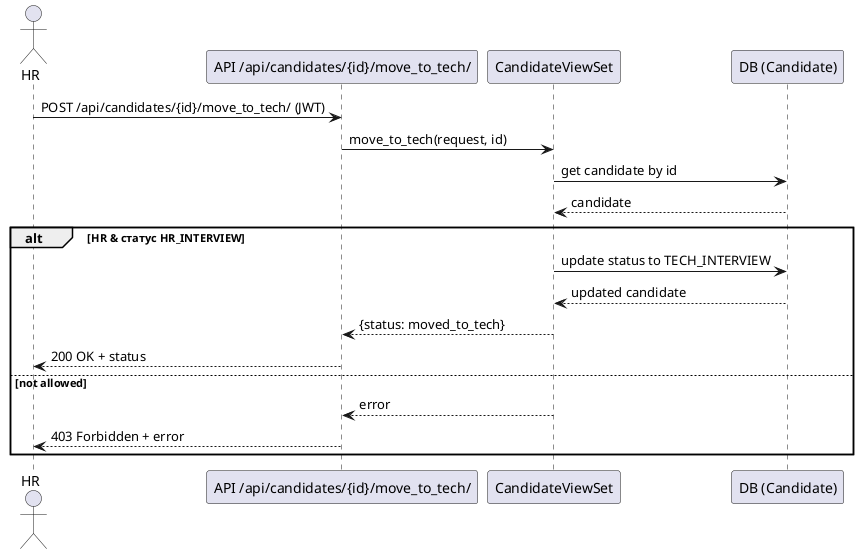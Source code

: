 @startuml
actor HR
participant "API /api/candidates/{id}/move_to_tech/" as API
participant "CandidateViewSet" as ViewSet
participant "DB (Candidate)" as DB

HR -> API: POST /api/candidates/{id}/move_to_tech/ (JWT)
API -> ViewSet: move_to_tech(request, id)
ViewSet -> DB: get candidate by id
DB --> ViewSet: candidate
alt HR & статус HR_INTERVIEW
    ViewSet -> DB: update status to TECH_INTERVIEW
    DB --> ViewSet: updated candidate
    ViewSet --> API: {status: moved_to_tech}
    API --> HR: 200 OK + status
else not allowed
    ViewSet --> API: error
    API --> HR: 403 Forbidden + error
end
@enduml 